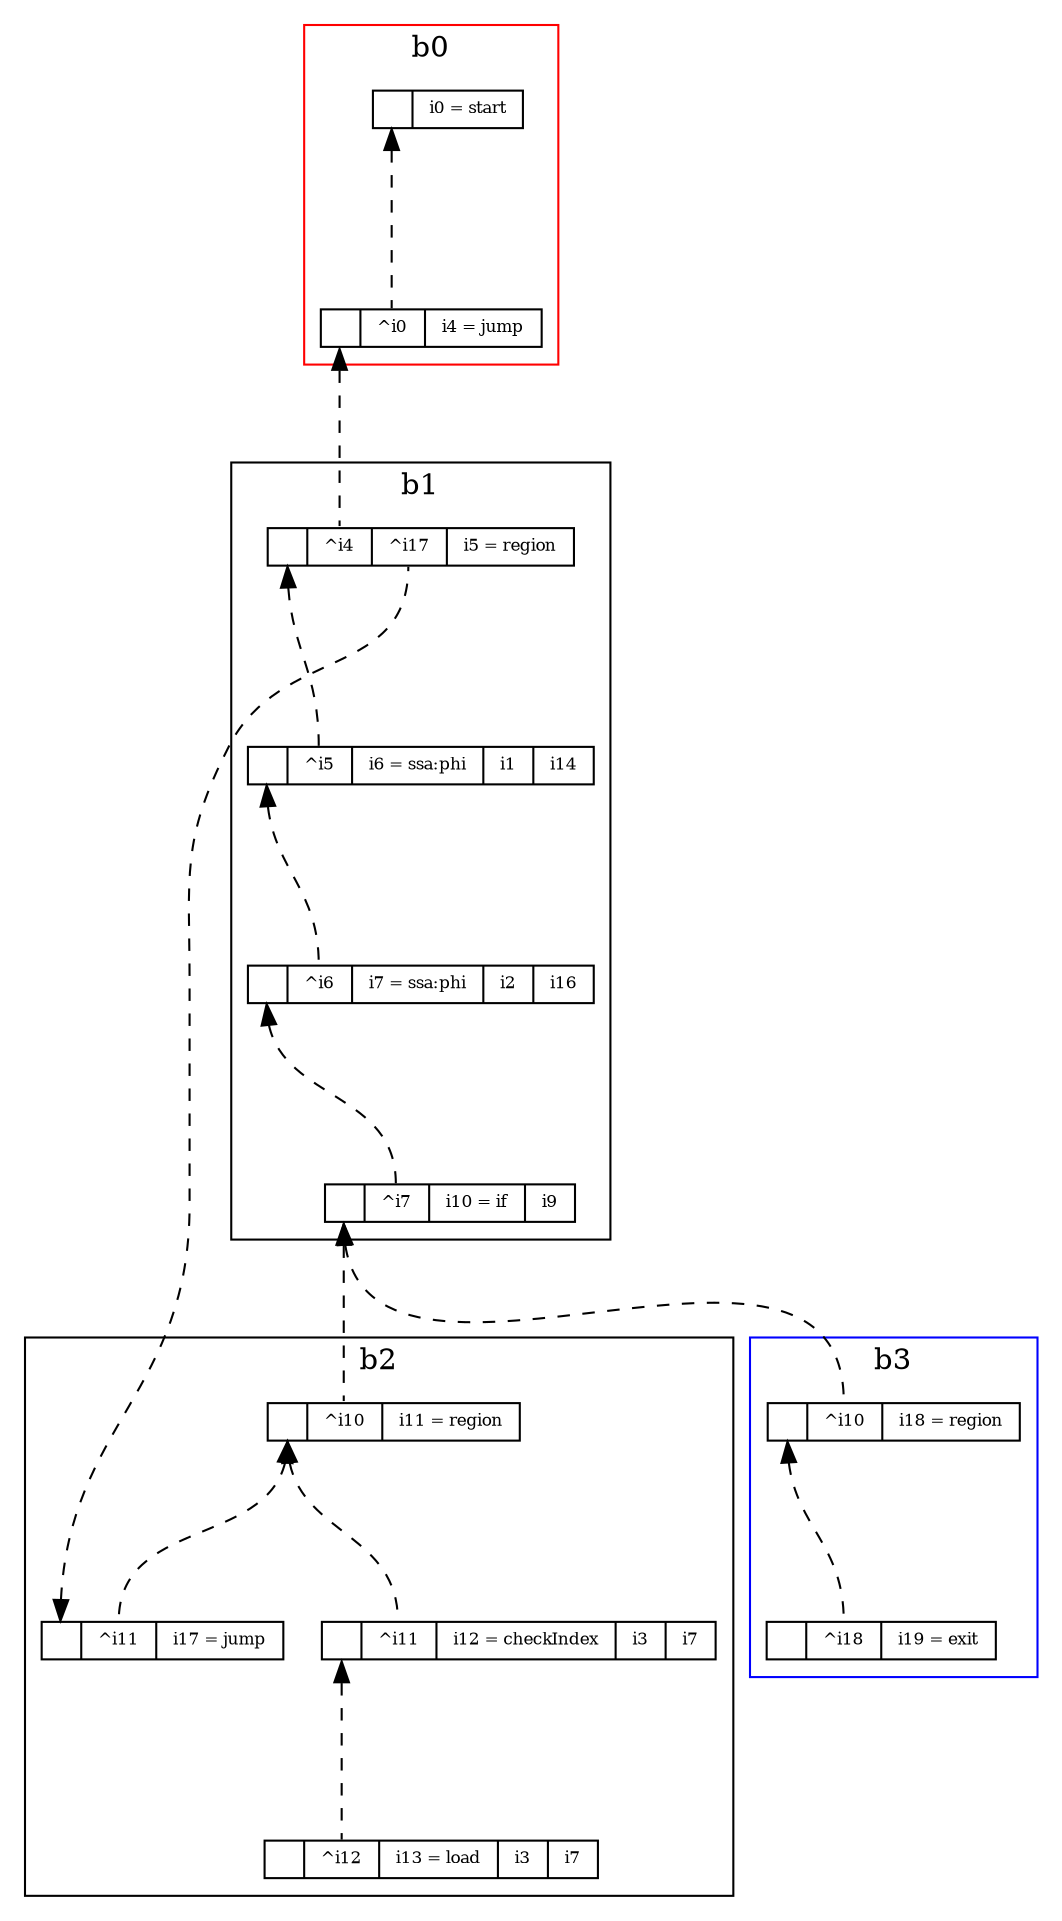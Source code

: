 digraph {
node [fontsize=8,height=0.25]
rankdir="TB"
ranksep="1.2 equally"
overlap="false"
splines="true"
concentrate="true"
subgraph cluster0 {
  label = "b0"
  color = "red"
  N0 [
    shape="record"
    label="{{<CS>|<S> i0 = start}}"
  ]
  N4 [
    shape="record"
    label="{{<CS>|<C0> ^i0|<S> i4 = jump}}"
  ]
}
subgraph cluster1 {
  label = "b1"
  N5 [
    shape="record"
    label="{{<CS>|<C0> ^i4|<C1> ^i17|<S> i5 = region}}"
  ]
  N6 [
    shape="record"
    label="{{<CS>|<C0> ^i5|<S> i6 = ssa\:phi|<I0> i1|<I1> i14}}"
  ]
  N7 [
    shape="record"
    label="{{<CS>|<C0> ^i6|<S> i7 = ssa\:phi|<I0> i2|<I1> i16}}"
  ]
  N10 [
    shape="record"
    label="{{<CS>|<C0> ^i7|<S> i10 = if|<I0> i9}}"
  ]
}
subgraph cluster2 {
  label = "b2"
  N11 [
    shape="record"
    label="{{<CS>|<C0> ^i10|<S> i11 = region}}"
  ]
  N12 [
    shape="record"
    label="{{<CS>|<C0> ^i11|<S> i12 = checkIndex|<I0> i3|<I1> i7}}"
  ]
  N13 [
    shape="record"
    label="{{<CS>|<C0> ^i12|<S> i13 = load|<I0> i3|<I1> i7}}"
  ]
  N17 [
    shape="record"
    label="{{<CS>|<C0> ^i11|<S> i17 = jump}}"
  ]
}
subgraph cluster3 {
  label = "b3"
  color = "blue"
  N18 [
    shape="record"
    label="{{<CS>|<C0> ^i10|<S> i18 = region}}"
  ]
  N19 [
    shape="record"
    label="{{<CS>|<C0> ^i18|<S> i19 = exit}}"
  ]
}
N0:CS -> N4:C0 [dir=back, style=dashed]
N4:CS -> N5:C0 [dir=back, style=dashed]
N17:CS -> N5:C1 [dir=back, style=dashed]
N5:CS -> N6:C0 [dir=back, style=dashed]
N6:CS -> N7:C0 [dir=back, style=dashed]
N7:CS -> N10:C0 [dir=back, style=dashed]
N10:CS -> N11:C0 [dir=back, style=dashed]
N11:CS -> N12:C0 [dir=back, style=dashed]
N12:CS -> N13:C0 [dir=back, style=dashed]
N11:CS -> N17:C0 [dir=back, style=dashed]
N10:CS -> N18:C0 [dir=back, style=dashed]
N18:CS -> N19:C0 [dir=back, style=dashed]
}
